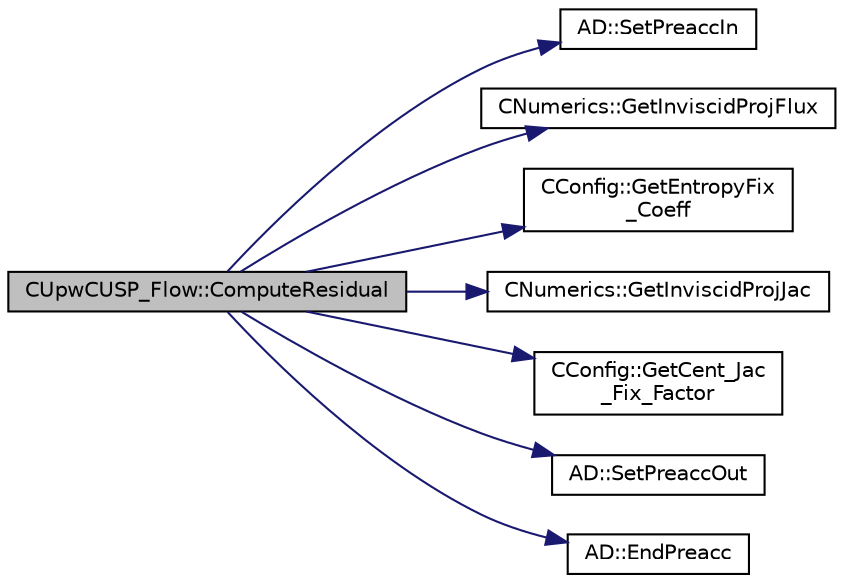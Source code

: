 digraph "CUpwCUSP_Flow::ComputeResidual"
{
  edge [fontname="Helvetica",fontsize="10",labelfontname="Helvetica",labelfontsize="10"];
  node [fontname="Helvetica",fontsize="10",shape=record];
  rankdir="LR";
  Node9 [label="CUpwCUSP_Flow::ComputeResidual",height=0.2,width=0.4,color="black", fillcolor="grey75", style="filled", fontcolor="black"];
  Node9 -> Node10 [color="midnightblue",fontsize="10",style="solid",fontname="Helvetica"];
  Node10 [label="AD::SetPreaccIn",height=0.2,width=0.4,color="black", fillcolor="white", style="filled",URL="$namespace_a_d.html#aad703f3a82e509c88b92ae638f75383c",tooltip="Sets the scalar input of a preaccumulation section. "];
  Node9 -> Node11 [color="midnightblue",fontsize="10",style="solid",fontname="Helvetica"];
  Node11 [label="CNumerics::GetInviscidProjFlux",height=0.2,width=0.4,color="black", fillcolor="white", style="filled",URL="$class_c_numerics.html#a1a9e44996dede2330af84349204dc312",tooltip="Compute the projected inviscid flux vector. "];
  Node9 -> Node12 [color="midnightblue",fontsize="10",style="solid",fontname="Helvetica"];
  Node12 [label="CConfig::GetEntropyFix\l_Coeff",height=0.2,width=0.4,color="black", fillcolor="white", style="filled",URL="$class_c_config.html#a0f7ace5ebf01fd50bcadab8b50b897c8",tooltip="Get the entropy fix. "];
  Node9 -> Node13 [color="midnightblue",fontsize="10",style="solid",fontname="Helvetica"];
  Node13 [label="CNumerics::GetInviscidProjJac",height=0.2,width=0.4,color="black", fillcolor="white", style="filled",URL="$class_c_numerics.html#ae0225b473263a9547a2445c423ba7dce",tooltip="Compute the projection of the inviscid Jacobian matrices. "];
  Node9 -> Node14 [color="midnightblue",fontsize="10",style="solid",fontname="Helvetica"];
  Node14 [label="CConfig::GetCent_Jac\l_Fix_Factor",height=0.2,width=0.4,color="black", fillcolor="white", style="filled",URL="$class_c_config.html#a3bfdf23f2e4eedda3c63af7657717e04",tooltip="Factor by which to multiply the dissipation contribution to Jacobians of central schemes. "];
  Node9 -> Node15 [color="midnightblue",fontsize="10",style="solid",fontname="Helvetica"];
  Node15 [label="AD::SetPreaccOut",height=0.2,width=0.4,color="black", fillcolor="white", style="filled",URL="$namespace_a_d.html#ab3a80e24a5c8c2beb01131c57dcae4b2",tooltip="Sets the scalar output of a preaccumulation section. "];
  Node9 -> Node16 [color="midnightblue",fontsize="10",style="solid",fontname="Helvetica"];
  Node16 [label="AD::EndPreacc",height=0.2,width=0.4,color="black", fillcolor="white", style="filled",URL="$namespace_a_d.html#a309d057a92faa60a3a760254678ec9ea",tooltip="Ends a preaccumulation section and computes the local Jacobi matrix of a code section using the varia..."];
}
